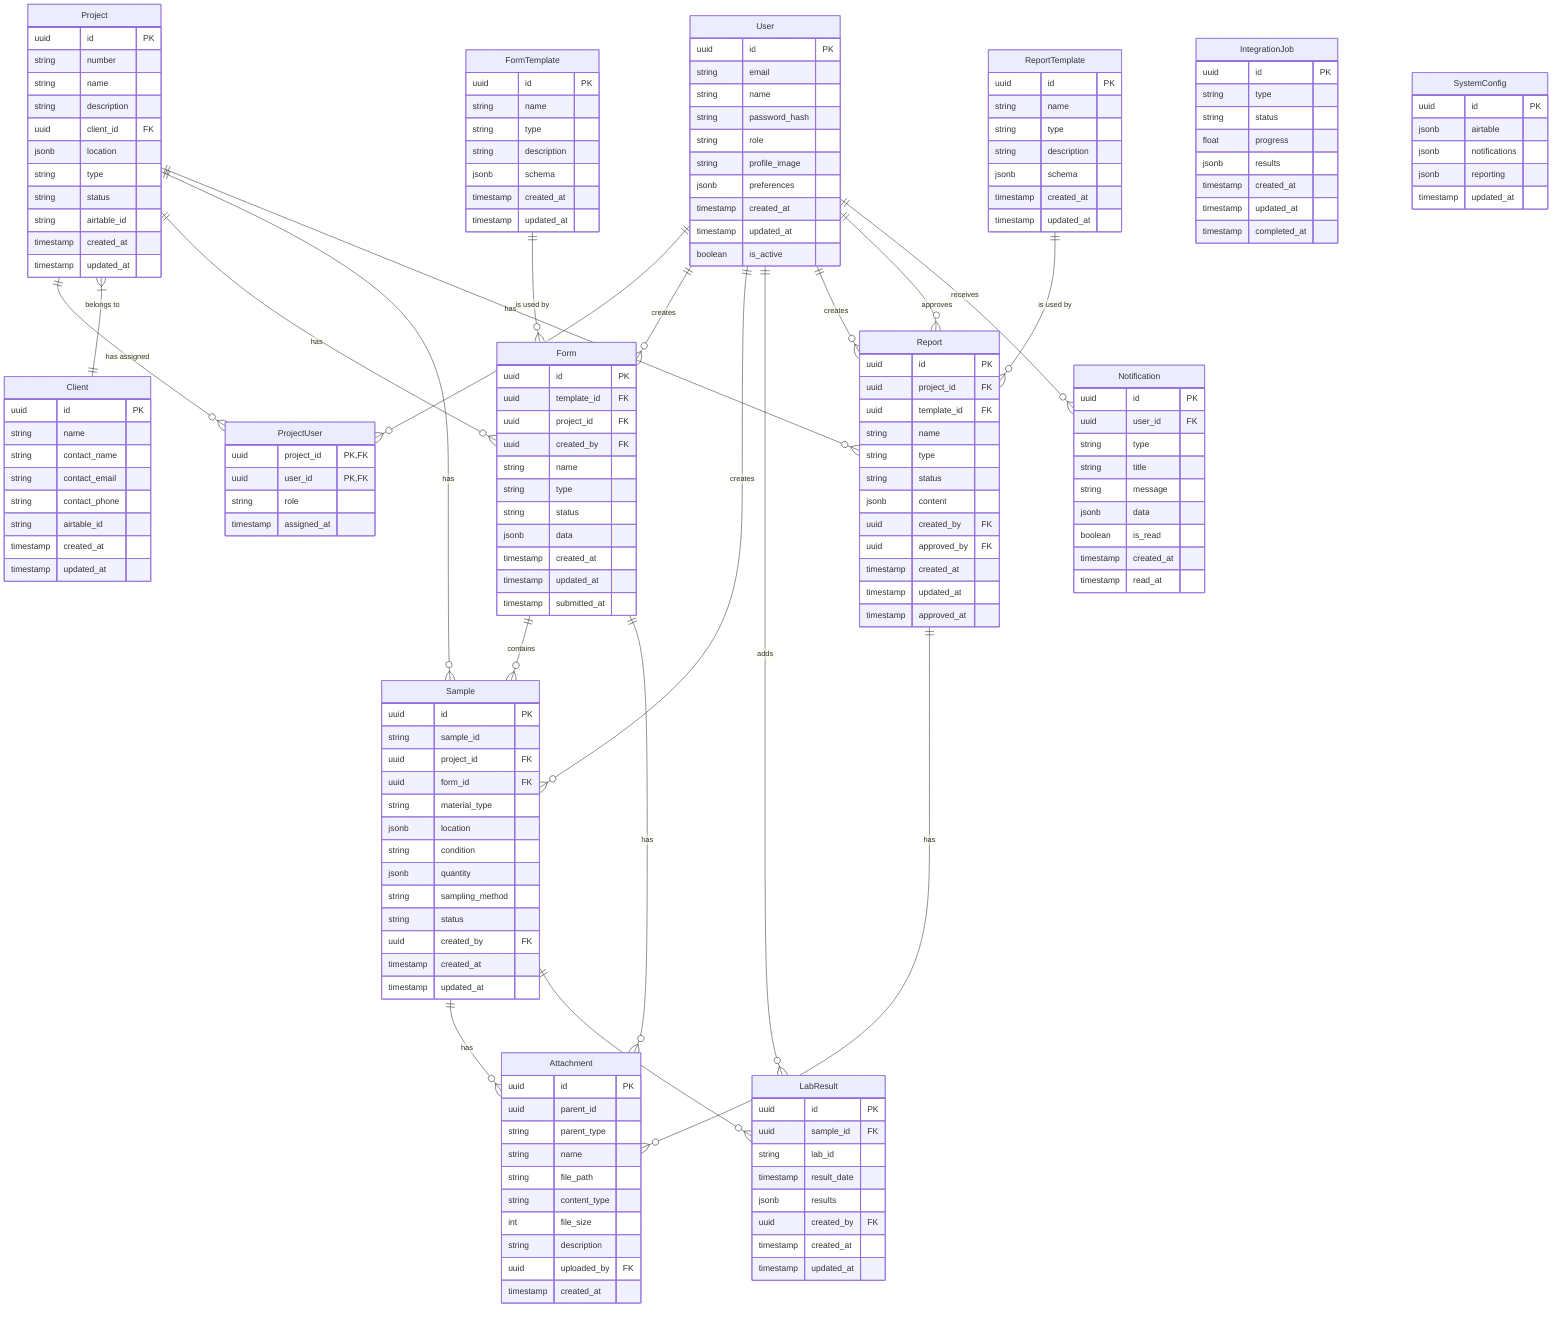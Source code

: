 erDiagram
    User {
        uuid id PK
        string email
        string name
        string password_hash
        string role
        string profile_image
        jsonb preferences
        timestamp created_at
        timestamp updated_at
        boolean is_active
    }
    
    Project {
        uuid id PK
        string number
        string name
        string description
        uuid client_id FK
        jsonb location
        string type
        string status
        string airtable_id
        timestamp created_at
        timestamp updated_at
    }
    
    Client {
        uuid id PK
        string name
        string contact_name
        string contact_email
        string contact_phone
        string airtable_id
        timestamp created_at
        timestamp updated_at
    }
    
    ProjectUser {
        uuid project_id PK,FK
        uuid user_id PK,FK
        string role
        timestamp assigned_at
    }
    
    FormTemplate {
        uuid id PK
        string name
        string type
        string description
        jsonb schema
        timestamp created_at
        timestamp updated_at
    }
    
    Form {
        uuid id PK
        uuid template_id FK
        uuid project_id FK
        uuid created_by FK
        string name
        string type
        string status
        jsonb data
        timestamp created_at
        timestamp updated_at
        timestamp submitted_at
    }
    
    Attachment {
        uuid id PK
        uuid parent_id
        string parent_type
        string name
        string file_path
        string content_type
        int file_size
        string description
        uuid uploaded_by FK
        timestamp created_at
    }
    
    Sample {
        uuid id PK
        string sample_id
        uuid project_id FK
        uuid form_id FK
        string material_type
        jsonb location
        string condition
        jsonb quantity
        string sampling_method
        string status
        uuid created_by FK
        timestamp created_at
        timestamp updated_at
    }
    
    LabResult {
        uuid id PK
        uuid sample_id FK
        string lab_id
        timestamp result_date
        jsonb results
        uuid created_by FK
        timestamp created_at
        timestamp updated_at
    }
    
    ReportTemplate {
        uuid id PK
        string name
        string type
        string description
        jsonb schema
        timestamp created_at
        timestamp updated_at
    }
    
    Report {
        uuid id PK
        uuid project_id FK
        uuid template_id FK
        string name
        string type
        string status
        jsonb content
        uuid created_by FK
        uuid approved_by FK
        timestamp created_at
        timestamp updated_at
        timestamp approved_at
    }
    
    IntegrationJob {
        uuid id PK
        string type
        string status
        float progress
        jsonb results
        timestamp created_at
        timestamp updated_at
        timestamp completed_at
    }
    
    SystemConfig {
        uuid id PK
        jsonb airtable
        jsonb notifications
        jsonb reporting
        timestamp updated_at
    }
    
    Notification {
        uuid id PK
        uuid user_id FK
        string type
        string title
        string message
        jsonb data
        boolean is_read
        timestamp created_at
        timestamp read_at
    }
    
    User ||--o{ ProjectUser : "is assigned to"
    Project ||--o{ ProjectUser : "has assigned"
    Project }|--|| Client : "belongs to"
    Project ||--o{ Form : "has"
    Project ||--o{ Sample : "has"
    Project ||--o{ Report : "has"
    
    FormTemplate ||--o{ Form : "is used by"
    Form ||--o{ Sample : "contains"
    Form ||--o{ Attachment : "has"
    
    Sample ||--o{ Attachment : "has"
    Sample ||--o{ LabResult : "has"
    
    ReportTemplate ||--o{ Report : "is used by"
    Report ||--o{ Attachment : "has"
    
    User ||--o{ Form : "creates"
    User ||--o{ Sample : "creates"
    User ||--o{ LabResult : "adds"
    User ||--o{ Report : "creates"
    User ||--o{ Report : "approves"
    User ||--o{ Notification : "receives"
